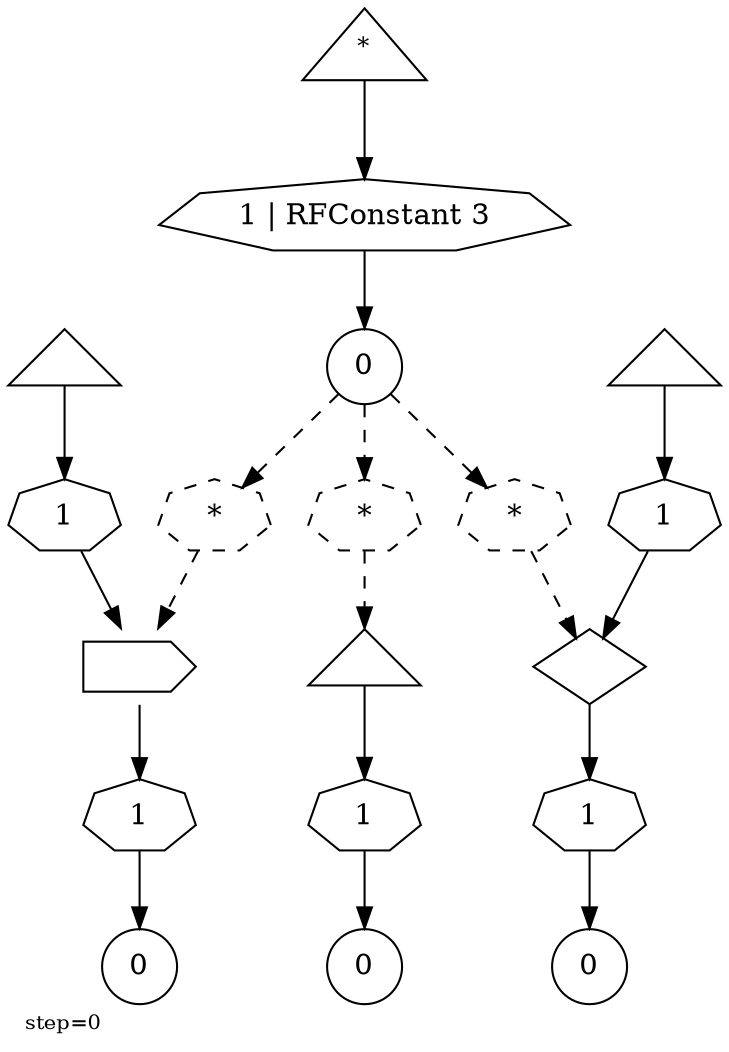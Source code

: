 digraph {
  graph  [labelloc=bottom,labeljust=left,fontsize="10",label="step=0"];
  "354" [shape=triangle,peripheries="1",label="",labelfontcolor=black,color=black];
  "355" [shape=triangle,peripheries="1",label=<<SUP>*</SUP>>,labelfontcolor=black,color=black];
  "356" [shape=circle,peripheries="1",label=<0>,labelfontcolor=black,color=black];
  "358" [shape=circle,peripheries="1",label=<0>,labelfontcolor=black,color=black];
  "361" [shape=cds,peripheries="1",label="",labelfontcolor=black,color=black];
  "362" [shape=circle,peripheries="1",label=<0>,labelfontcolor=black,color=black];
  "365" [shape=diamond,peripheries="1",label="",labelfontcolor=black,color=black];
  "366" [shape=circle,peripheries="1",label=<0>,labelfontcolor=black,color=black];
  "369" [shape=triangle,peripheries="1",label="",labelfontcolor=black,color=black];
  "371" [shape=triangle,peripheries="1",label="",labelfontcolor=black,color=black];
  "357" [label=<1 | RFConstant 3>,peripheries="1",color=black,shape=septagon];
  "355" -> "357" [color=black];
  "357" -> "356" [color=black];
  "359" [label=<1>,peripheries="1",color=black,shape=septagon];
  "354" -> "359" [color=black];
  "359" -> "358" [color=black];
  "363" [label=<1>,peripheries="1",color=black,shape=septagon];
  "361" -> "363" [color=black];
  "363" -> "362" [color=black];
  "367" [label=<1>,peripheries="1",color=black,shape=septagon];
  "365" -> "367" [color=black];
  "367" -> "366" [color=black];
  "370" [label=<1>,peripheries="1",color=black,shape=septagon];
  "369" -> "370" [color=black];
  "370" -> "365" [color=black];
  "372" [label=<1>,peripheries="1",color=black,shape=septagon];
  "371" -> "372" [color=black];
  "372" -> "361" [color=black];
  "360" [label=<*>,peripheries="1",color=black,style=dashed,shape=septagon];
  "356" -> "360" [style=dashed,color=black];
  "360" -> "354" [style=dashed,color=black];
  "364" [label=<*>,peripheries="1",color=black,style=dashed,shape=septagon];
  "356" -> "364" [style=dashed,color=black];
  "364" -> "361" [style=dashed,color=black];
  "368" [label=<*>,peripheries="1",color=black,style=dashed,shape=septagon];
  "356" -> "368" [style=dashed,color=black];
  "368" -> "365" [style=dashed,color=black];
}